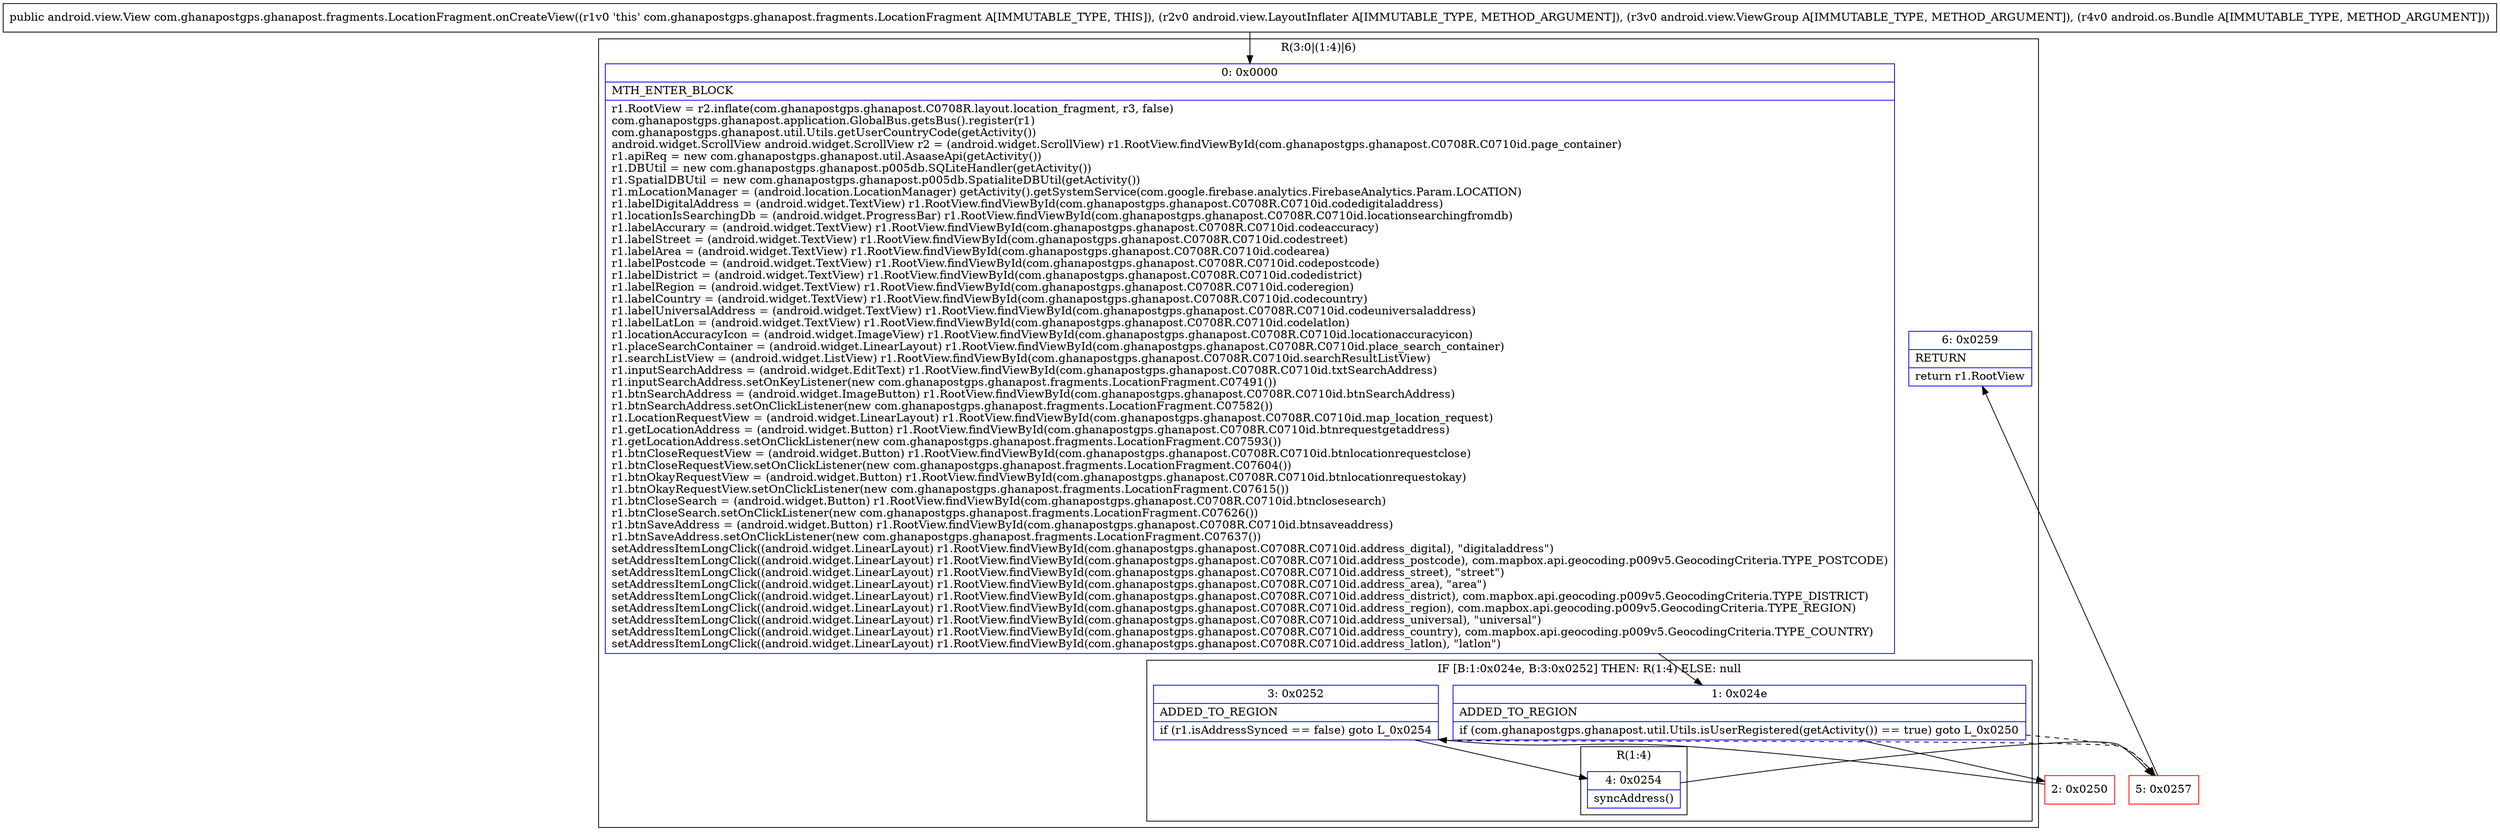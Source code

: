 digraph "CFG forcom.ghanapostgps.ghanapost.fragments.LocationFragment.onCreateView(Landroid\/view\/LayoutInflater;Landroid\/view\/ViewGroup;Landroid\/os\/Bundle;)Landroid\/view\/View;" {
subgraph cluster_Region_362461869 {
label = "R(3:0|(1:4)|6)";
node [shape=record,color=blue];
Node_0 [shape=record,label="{0\:\ 0x0000|MTH_ENTER_BLOCK\l|r1.RootView = r2.inflate(com.ghanapostgps.ghanapost.C0708R.layout.location_fragment, r3, false)\lcom.ghanapostgps.ghanapost.application.GlobalBus.getsBus().register(r1)\lcom.ghanapostgps.ghanapost.util.Utils.getUserCountryCode(getActivity())\landroid.widget.ScrollView android.widget.ScrollView r2 = (android.widget.ScrollView) r1.RootView.findViewById(com.ghanapostgps.ghanapost.C0708R.C0710id.page_container)\lr1.apiReq = new com.ghanapostgps.ghanapost.util.AsaaseApi(getActivity())\lr1.DBUtil = new com.ghanapostgps.ghanapost.p005db.SQLiteHandler(getActivity())\lr1.SpatialDBUtil = new com.ghanapostgps.ghanapost.p005db.SpatialiteDBUtil(getActivity())\lr1.mLocationManager = (android.location.LocationManager) getActivity().getSystemService(com.google.firebase.analytics.FirebaseAnalytics.Param.LOCATION)\lr1.labelDigitalAddress = (android.widget.TextView) r1.RootView.findViewById(com.ghanapostgps.ghanapost.C0708R.C0710id.codedigitaladdress)\lr1.locationIsSearchingDb = (android.widget.ProgressBar) r1.RootView.findViewById(com.ghanapostgps.ghanapost.C0708R.C0710id.locationsearchingfromdb)\lr1.labelAccurary = (android.widget.TextView) r1.RootView.findViewById(com.ghanapostgps.ghanapost.C0708R.C0710id.codeaccuracy)\lr1.labelStreet = (android.widget.TextView) r1.RootView.findViewById(com.ghanapostgps.ghanapost.C0708R.C0710id.codestreet)\lr1.labelArea = (android.widget.TextView) r1.RootView.findViewById(com.ghanapostgps.ghanapost.C0708R.C0710id.codearea)\lr1.labelPostcode = (android.widget.TextView) r1.RootView.findViewById(com.ghanapostgps.ghanapost.C0708R.C0710id.codepostcode)\lr1.labelDistrict = (android.widget.TextView) r1.RootView.findViewById(com.ghanapostgps.ghanapost.C0708R.C0710id.codedistrict)\lr1.labelRegion = (android.widget.TextView) r1.RootView.findViewById(com.ghanapostgps.ghanapost.C0708R.C0710id.coderegion)\lr1.labelCountry = (android.widget.TextView) r1.RootView.findViewById(com.ghanapostgps.ghanapost.C0708R.C0710id.codecountry)\lr1.labelUniversalAddress = (android.widget.TextView) r1.RootView.findViewById(com.ghanapostgps.ghanapost.C0708R.C0710id.codeuniversaladdress)\lr1.labelLatLon = (android.widget.TextView) r1.RootView.findViewById(com.ghanapostgps.ghanapost.C0708R.C0710id.codelatlon)\lr1.locationAccuracyIcon = (android.widget.ImageView) r1.RootView.findViewById(com.ghanapostgps.ghanapost.C0708R.C0710id.locationaccuracyicon)\lr1.placeSearchContainer = (android.widget.LinearLayout) r1.RootView.findViewById(com.ghanapostgps.ghanapost.C0708R.C0710id.place_search_container)\lr1.searchListView = (android.widget.ListView) r1.RootView.findViewById(com.ghanapostgps.ghanapost.C0708R.C0710id.searchResultListView)\lr1.inputSearchAddress = (android.widget.EditText) r1.RootView.findViewById(com.ghanapostgps.ghanapost.C0708R.C0710id.txtSearchAddress)\lr1.inputSearchAddress.setOnKeyListener(new com.ghanapostgps.ghanapost.fragments.LocationFragment.C07491())\lr1.btnSearchAddress = (android.widget.ImageButton) r1.RootView.findViewById(com.ghanapostgps.ghanapost.C0708R.C0710id.btnSearchAddress)\lr1.btnSearchAddress.setOnClickListener(new com.ghanapostgps.ghanapost.fragments.LocationFragment.C07582())\lr1.LocationRequestView = (android.widget.LinearLayout) r1.RootView.findViewById(com.ghanapostgps.ghanapost.C0708R.C0710id.map_location_request)\lr1.getLocationAddress = (android.widget.Button) r1.RootView.findViewById(com.ghanapostgps.ghanapost.C0708R.C0710id.btnrequestgetaddress)\lr1.getLocationAddress.setOnClickListener(new com.ghanapostgps.ghanapost.fragments.LocationFragment.C07593())\lr1.btnCloseRequestView = (android.widget.Button) r1.RootView.findViewById(com.ghanapostgps.ghanapost.C0708R.C0710id.btnlocationrequestclose)\lr1.btnCloseRequestView.setOnClickListener(new com.ghanapostgps.ghanapost.fragments.LocationFragment.C07604())\lr1.btnOkayRequestView = (android.widget.Button) r1.RootView.findViewById(com.ghanapostgps.ghanapost.C0708R.C0710id.btnlocationrequestokay)\lr1.btnOkayRequestView.setOnClickListener(new com.ghanapostgps.ghanapost.fragments.LocationFragment.C07615())\lr1.btnCloseSearch = (android.widget.Button) r1.RootView.findViewById(com.ghanapostgps.ghanapost.C0708R.C0710id.btnclosesearch)\lr1.btnCloseSearch.setOnClickListener(new com.ghanapostgps.ghanapost.fragments.LocationFragment.C07626())\lr1.btnSaveAddress = (android.widget.Button) r1.RootView.findViewById(com.ghanapostgps.ghanapost.C0708R.C0710id.btnsaveaddress)\lr1.btnSaveAddress.setOnClickListener(new com.ghanapostgps.ghanapost.fragments.LocationFragment.C07637())\lsetAddressItemLongClick((android.widget.LinearLayout) r1.RootView.findViewById(com.ghanapostgps.ghanapost.C0708R.C0710id.address_digital), \"digitaladdress\")\lsetAddressItemLongClick((android.widget.LinearLayout) r1.RootView.findViewById(com.ghanapostgps.ghanapost.C0708R.C0710id.address_postcode), com.mapbox.api.geocoding.p009v5.GeocodingCriteria.TYPE_POSTCODE)\lsetAddressItemLongClick((android.widget.LinearLayout) r1.RootView.findViewById(com.ghanapostgps.ghanapost.C0708R.C0710id.address_street), \"street\")\lsetAddressItemLongClick((android.widget.LinearLayout) r1.RootView.findViewById(com.ghanapostgps.ghanapost.C0708R.C0710id.address_area), \"area\")\lsetAddressItemLongClick((android.widget.LinearLayout) r1.RootView.findViewById(com.ghanapostgps.ghanapost.C0708R.C0710id.address_district), com.mapbox.api.geocoding.p009v5.GeocodingCriteria.TYPE_DISTRICT)\lsetAddressItemLongClick((android.widget.LinearLayout) r1.RootView.findViewById(com.ghanapostgps.ghanapost.C0708R.C0710id.address_region), com.mapbox.api.geocoding.p009v5.GeocodingCriteria.TYPE_REGION)\lsetAddressItemLongClick((android.widget.LinearLayout) r1.RootView.findViewById(com.ghanapostgps.ghanapost.C0708R.C0710id.address_universal), \"universal\")\lsetAddressItemLongClick((android.widget.LinearLayout) r1.RootView.findViewById(com.ghanapostgps.ghanapost.C0708R.C0710id.address_country), com.mapbox.api.geocoding.p009v5.GeocodingCriteria.TYPE_COUNTRY)\lsetAddressItemLongClick((android.widget.LinearLayout) r1.RootView.findViewById(com.ghanapostgps.ghanapost.C0708R.C0710id.address_latlon), \"latlon\")\l}"];
subgraph cluster_IfRegion_1654094185 {
label = "IF [B:1:0x024e, B:3:0x0252] THEN: R(1:4) ELSE: null";
node [shape=record,color=blue];
Node_1 [shape=record,label="{1\:\ 0x024e|ADDED_TO_REGION\l|if (com.ghanapostgps.ghanapost.util.Utils.isUserRegistered(getActivity()) == true) goto L_0x0250\l}"];
Node_3 [shape=record,label="{3\:\ 0x0252|ADDED_TO_REGION\l|if (r1.isAddressSynced == false) goto L_0x0254\l}"];
subgraph cluster_Region_834719412 {
label = "R(1:4)";
node [shape=record,color=blue];
Node_4 [shape=record,label="{4\:\ 0x0254|syncAddress()\l}"];
}
}
Node_6 [shape=record,label="{6\:\ 0x0259|RETURN\l|return r1.RootView\l}"];
}
Node_2 [shape=record,color=red,label="{2\:\ 0x0250}"];
Node_5 [shape=record,color=red,label="{5\:\ 0x0257}"];
MethodNode[shape=record,label="{public android.view.View com.ghanapostgps.ghanapost.fragments.LocationFragment.onCreateView((r1v0 'this' com.ghanapostgps.ghanapost.fragments.LocationFragment A[IMMUTABLE_TYPE, THIS]), (r2v0 android.view.LayoutInflater A[IMMUTABLE_TYPE, METHOD_ARGUMENT]), (r3v0 android.view.ViewGroup A[IMMUTABLE_TYPE, METHOD_ARGUMENT]), (r4v0 android.os.Bundle A[IMMUTABLE_TYPE, METHOD_ARGUMENT])) }"];
MethodNode -> Node_0;
Node_0 -> Node_1;
Node_1 -> Node_2;
Node_1 -> Node_5[style=dashed];
Node_3 -> Node_4;
Node_3 -> Node_5[style=dashed];
Node_4 -> Node_5;
Node_2 -> Node_3;
Node_5 -> Node_6;
}


